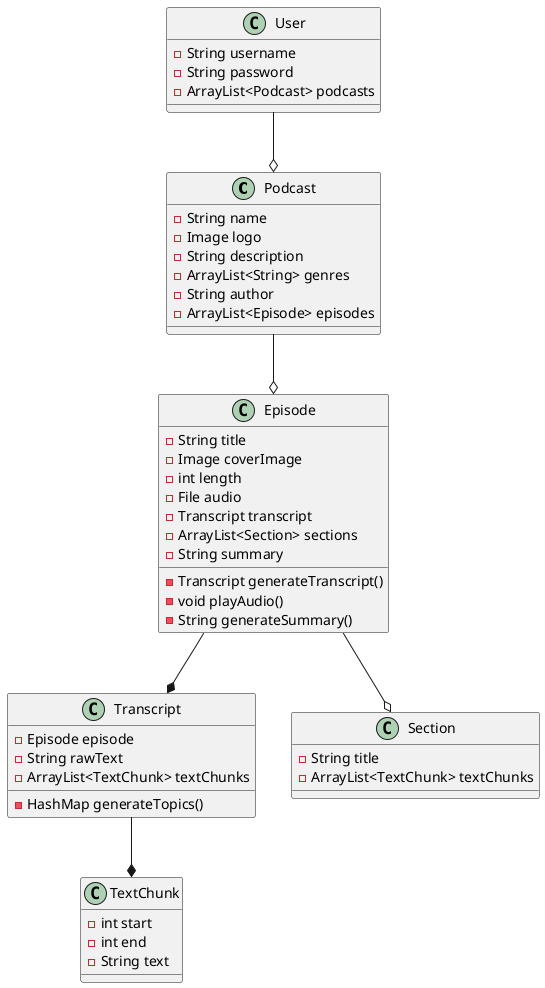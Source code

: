 @startuml
'https://plantuml.com/class-diagram

class Podcast
class Episode
class Transcript
class TextChunk
class User

Podcast --o Episode
Episode --* Transcript
Transcript --* TextChunk
User --o Podcast
Episode --o Section


class Podcast {
 - String name
 - Image logo
 - String description
 - ArrayList<String> genres
 - String author
 - ArrayList<Episode> episodes
}

class Section {
    - String title
    - ArrayList<TextChunk> textChunks
}

class Episode {
 - String title
 - Image coverImage
 - int length
 - File audio
 - Transcript transcript
 - ArrayList<Section> sections
 - String summary
 - Transcript generateTranscript()
 - void playAudio()
 - String generateSummary()
}


class Transcript {
 - Episode episode
 - String rawText
 - ArrayList<TextChunk> textChunks
 - HashMap generateTopics()
}

class TextChunk {
 - int start
 - int end
 - String text
}

class User {
 - String username
 - String password
 - ArrayList<Podcast> podcasts
}

@enduml